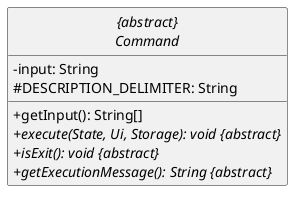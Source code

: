 @startuml
'https://plantuml.com/sequence-diagram
hide circle
skinparam classAttributeIconSize 0
'credits to https://forum.plantuml.net/6263/abstract-in-written-form for displaying abstract
!define ABSTRACT &#123;abstract&#125;

abstract class "{abstract}\nCommand" as Command {
    - input: String
    # DESCRIPTION_DELIMITER: String 
    
    + getInput(): String[]
    + {abstract} execute(State, Ui, Storage): void ABSTRACT
    + {abstract} isExit(): void ABSTRACT
    + {abstract} getExecutionMessage(): String ABSTRACT
}
@enduml